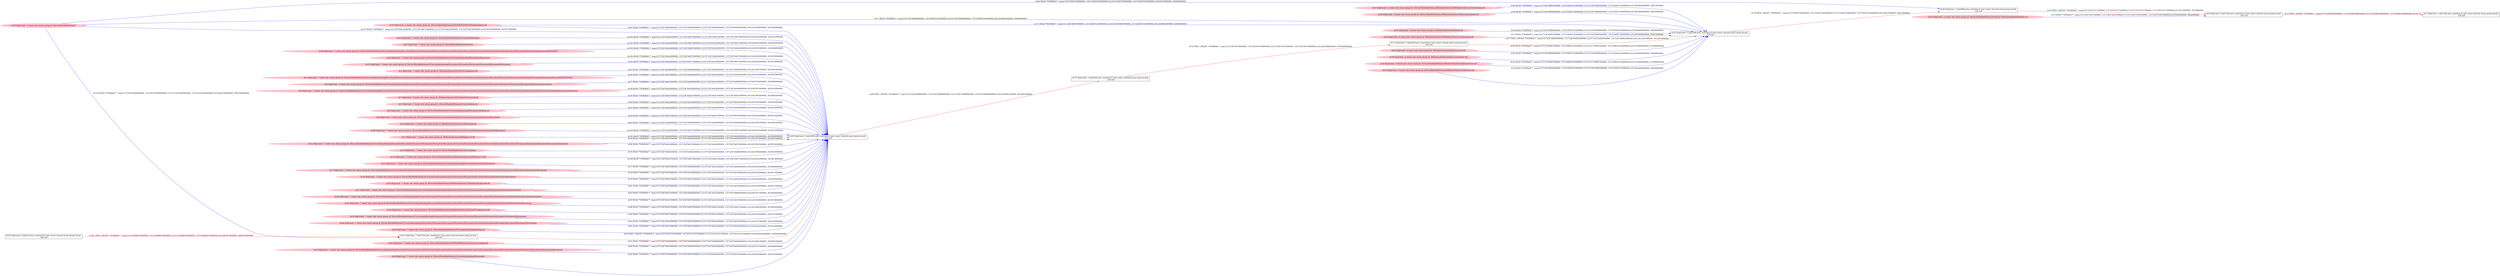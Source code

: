 digraph  {
rankdir=LR
"0"[color=black,label="id:0 HopCount: 0 pid:1528 proc_starttime:0 cmd: owner uid:null owner group id:null,\n null null", shape=box,style=solid];
"1"[color=black,label="id:1 HopCount: 1 pid:1344 proc_starttime:0 cmd: owner uid:null owner group id:null,\n null null", shape=box,style=solid];
"0" -> "1" [id=53,__obj="PROC_CREATE"color=red,label="id:53 PROC_CREATE **NORMAL**  seqs:[1557239380349000000, 1557239380349000000] T:[1557239380349000000, 1557239380349000000] relT:[0, 0]",style=solid];
"52"[color=pink,label="id:52 HopCount: -7 owner uid: owner group id: /Device/HarddiskVolume2/Users/admin/backup/Documents/Documents/Documents/Documents/Documents/Documents ", shape=oval,style=filled];
"39"[color=black,label="id:39 HopCount: -6 pid:5096 proc_starttime:0 cmd: owner uid:null owner group id:null,\n null null", shape=box,style=solid];
"52" -> "39" [id=54,__obj="READ"color=blue,label="id:54 READ **NORMAL**  seqs:[1557236744429000000, 1557236744677000000] T:[1557236744429000000, 1557236744677000000] relT:[2635920000000, 2635672000000]",style=solid];
"2"[color=pink,label="id:2 HopCount: -7 owner uid: owner group id: /Windows/System32/CoreUIComponents.dll ", shape=oval,style=filled];
"2" -> "39" [id=55,__obj="READ"color=blue,label="id:55 READ **NORMAL**  seqs:[1557236744448000000, 1557236744448000000] T:[1557236744448000000, 1557236744448000000] relT:[2635901000000, 2635901000000]",style=solid];
"3"[color=pink,label="id:3 HopCount: -7 owner uid: owner group id: /Device/HarddiskVolume2/Users/admin/backup/Documents/Documents/Documents/Documents/Documents/Documents/Documents/Documents/Documents/Documents/Documents/Documents/Documents/Documents/Documents/Documents/Documents/Documents ", shape=oval,style=filled];
"3" -> "39" [id=56,__obj="READ"color=blue,label="id:56 READ **NORMAL**  seqs:[1557236744435000000, 1557236744682000000] T:[1557236744435000000, 1557236744682000000] relT:[2635914000000, 2635667000000]",style=solid];
"4"[color=pink,label="id:4 HopCount: -7 owner uid: owner group id: /Device/HarddiskVolume2/Users/admin/backup/Documents/Documents/Documents/Documents/Documents/Documents/Documents/Documents/Documents/Documents/Documents/Documents/Documents/Documents ", shape=oval,style=filled];
"4" -> "39" [id=57,__obj="READ"color=blue,label="id:57 READ **NORMAL**  seqs:[1557236744433000000, 1557236744680000000] T:[1557236744433000000, 1557236744680000000] relT:[2635916000000, 2635669000000]",style=solid];
"6"[color=pink,label="id:6 HopCount: -7 owner uid: owner group id: /Device/HarddiskVolume2/Users/admin/backup/Documents/Documents/Documents/Documents/Documents/Documents/Documents/Documents/Documents/Documents/Documents/Documents/Documents/Documents/Documents/Documents/Documents/Documents/Documents ", shape=oval,style=filled];
"6" -> "39" [id=58,__obj="READ"color=blue,label="id:58 READ **NORMAL**  seqs:[1557236744436000000, 1557236744436000000] T:[1557236744436000000, 1557236744436000000] relT:[2635913000000, 2635913000000]",style=solid];
"7"[color=pink,label="id:7 HopCount: -7 owner uid: owner group id: /Windows/System32/TextInputFramework.dll ", shape=oval,style=filled];
"7" -> "39" [id=59,__obj="READ"color=blue,label="id:59 READ **NORMAL**  seqs:[1557236744447000000, 1557236744447000000] T:[1557236744447000000, 1557236744447000000] relT:[2635902000000, 2635902000000]",style=solid];
"5"[color=pink,label="id:5 HopCount: -7 owner uid: owner group id: /Device/HarddiskVolume2/Users/desktop.ini ", shape=oval,style=filled];
"5" -> "39" [id=60,__obj="READ"color=blue,label="id:60 READ **NORMAL**  seqs:[1557236744424000000, 1557236744424000000] T:[1557236744424000000, 1557236744424000000] relT:[2635925000000, 2635925000000]",style=solid];
"8"[color=pink,label="id:8 HopCount: -7 owner uid: owner group id: /Device/HarddiskVolume2/Users/admin/backup/Documents/desktop.ini ", shape=oval,style=filled];
"8" -> "39" [id=61,__obj="READ"color=blue,label="id:61 READ **NORMAL**  seqs:[1557236744426000000, 1557236744426000000] T:[1557236744426000000, 1557236744426000000] relT:[2635923000000, 2635923000000]",style=solid];
"9"[color=pink,label="id:9 HopCount: -7 owner uid: owner group id: /Device/HarddiskVolume2/Users/admin/backup/Documents/Documents/Documents/Documents ", shape=oval,style=filled];
"9" -> "39" [id=62,__obj="READ"color=blue,label="id:62 READ **NORMAL**  seqs:[1557236744427000000, 1557236744676000000] T:[1557236744427000000, 1557236744676000000] relT:[2635922000000, 2635673000000]",style=solid];
"10"[color=pink,label="id:10 HopCount: -7 owner uid: owner group id: /Windows/System32/CoreMessaging.dll ", shape=oval,style=filled];
"10" -> "39" [id=63,__obj="READ"color=blue,label="id:63 READ **NORMAL**  seqs:[1557236744448000000, 1557236744448000000] T:[1557236744448000000, 1557236744448000000] relT:[2635901000000, 2635901000000]",style=solid];
"23"[color=pink,label="id:23 HopCount: -3 owner uid: owner group id: /Device/HarddiskVolume2 ", shape=oval,style=filled];
"20"[color=black,label="id:20 HopCount: -2 pid:6844 proc_starttime:0 cmd: owner uid:null owner group id:null,\n null null", shape=box,style=solid];
"23" -> "20" [id=64,__obj="READ"color=blue,label="id:64 READ **NORMAL**  seqs:[1557239287599000000, 1557239287655000000] T:[1557239287599000000, 1557239287655000000] relT:[92750000000, 92694000000]",style=solid];
"11"[color=pink,label="id:11 HopCount: -7 owner uid: owner group id: /Windows/System32/Windows.UI.dll ", shape=oval,style=filled];
"11" -> "39" [id=65,__obj="READ"color=blue,label="id:65 READ **NORMAL**  seqs:[1557236744446000000, 1557236744446000000] T:[1557236744446000000, 1557236744446000000] relT:[2635903000000, 2635903000000]",style=solid];
"12"[color=pink,label="id:12 HopCount: -7 owner uid: owner group id: /Device/HarddiskVolume2/Users/admin/backup/Documents/Documents/Documents/Documents/Documents/Documents/Documents/Documents/Documents/Documents/Documents/Documents/Documents/Documents/Documents/Documents/Documents ", shape=oval,style=filled];
"12" -> "39" [id=66,__obj="READ"color=blue,label="id:66 READ **NORMAL**  seqs:[1557236744435000000, 1557236744682000000] T:[1557236744435000000, 1557236744682000000] relT:[2635914000000, 2635667000000]",style=solid];
"13"[color=black,label="id:13 HopCount: -4 pid:8164 proc_starttime:0 cmd: owner uid:null owner group id:null,\n null null", shape=box,style=solid];
"22"[color=black,label="id:22 HopCount: -3 pid:5500 proc_starttime:0 cmd: owner uid:null owner group id:null,\n null null", shape=box,style=solid];
"13" -> "22" [id=67,__obj="PROC_CREATE"color=red,label="id:67 PROC_CREATE **NORMAL**  seqs:[1557236744962000000, 1557236744962000000] T:[1557236744962000000, 1557236744962000000] relT:[2635387000000, 2635387000000]",style=solid];
"14"[color=pink,label="id:14 HopCount: -7 owner uid: owner group id: /Device/HarddiskVolume2/Users/admin ", shape=oval,style=filled];
"14" -> "39" [id=68,__obj="READ"color=blue,label="id:68 READ **NORMAL**  seqs:[1557236744424000000, 1557236744673000000] T:[1557236744424000000, 1557236744673000000] relT:[2635925000000, 2635676000000]",style=solid];
"15"[color=pink,label="id:15 HopCount: -4 owner uid: owner group id: /Windows/System32/biwinrt.dll ", shape=oval,style=filled];
"15" -> "22" [id=69,__obj="READ"color=blue,label="id:69 READ **NORMAL**  seqs:[1557236749666000000, 1557239287523000000] T:[1557236749666000000, 1557239287523000000] relT:[2630683000000, 92826000000]",style=solid];
"16"[color=pink,label="id:16 HopCount: -7 owner uid: owner group id: /Device/HarddiskVolume2/Windows/System32/Windows.UI.dll ", shape=oval,style=filled];
"16" -> "39" [id=70,__obj="READ"color=blue,label="id:70 READ **NORMAL**  seqs:[1557236744445000000, 1557236744446000000] T:[1557236744445000000, 1557236744446000000] relT:[2635904000000, 2635903000000]",style=solid];
"23" -> "22" [id=71,__obj="READ"color=blue,label="id:71 READ **NORMAL**  seqs:[1557236749668000000, 1557239287525000000] T:[1557236749668000000, 1557239287525000000] relT:[2630681000000, 92824000000]",style=solid];
"18"[color=pink,label="id:18 HopCount: -4 owner uid: owner group id: /Windows/System32/Windows.Devices.Enumeration.dll ", shape=oval,style=filled];
"18" -> "22" [id=72,__obj="READ"color=blue,label="id:72 READ **NORMAL**  seqs:[1557236749665000000, 1557239287522000000] T:[1557236749665000000, 1557239287522000000] relT:[2630684000000, 92827000000]",style=solid];
"19"[color=pink,label="id:19 HopCount: -4 owner uid: owner group id: /Device/HarddiskVolume2/WINDOWS/SYSTEM32/kernelbase.dll ", shape=oval,style=filled];
"19" -> "22" [id=73,__obj="READ"color=blue,label="id:73 READ **NORMAL**  seqs:[1557236749667000000, 1557239287525000000] T:[1557236749667000000, 1557239287525000000] relT:[2630682000000, 92824000000]",style=solid];
"20" -> "0" [id=74,__obj="PROC_CREATE"color=red,label="id:74 PROC_CREATE **NORMAL**  seqs:[1557239374377000000, 1557239374377000000] T:[1557239374377000000, 1557239374377000000] relT:[5972000000, 5972000000]",style=solid];
"21"[color=pink,label="id:21 HopCount: -2 owner uid: owner group id: /Device/HarddiskVolume2/Program Files/mozilla/firefox/firefox.exe ", shape=oval,style=filled];
"21" -> "0" [id=75,__obj="READ"color=blue,label="id:75 READ **NORMAL**  seqs:[1557239374387000000, 1557239374387000000] T:[1557239374387000000, 1557239374387000000] relT:[5962000000, 5962000000]",style=solid];
"22" -> "20" [id=76,__obj="PROC_CREATE"color=red,label="id:76 PROC_CREATE **NORMAL**  seqs:[1557239287536000000, 1557239287536000000] T:[1557239287536000000, 1557239287536000000] relT:[92813000000, 92813000000]",style=solid];
"17"[color=pink,label="id:17 HopCount: -7 owner uid: owner group id: /Device/HarddiskVolume2/Users/admin/backup/Documents/Documents/Documents/Documents/Documents/Documents/Documents/Documents/Documents/Documents/Documents/Documents/Documents ", shape=oval,style=filled];
"17" -> "39" [id=77,__obj="READ"color=blue,label="id:77 READ **NORMAL**  seqs:[1557236744433000000, 1557236744680000000] T:[1557236744433000000, 1557236744680000000] relT:[2635916000000, 2635669000000]",style=solid];
"24"[color=pink,label="id:24 HopCount: -7 owner uid: owner group id: /Device/HarddiskVolume2/Users/admin/backup/Documents/Documents/Documents/Documents/Documents/Documents/Documents ", shape=oval,style=filled];
"24" -> "39" [id=78,__obj="READ"color=blue,label="id:78 READ **NORMAL**  seqs:[1557236744430000000, 1557236744678000000] T:[1557236744430000000, 1557236744678000000] relT:[2635919000000, 2635671000000]",style=solid];
"25"[color=pink,label="id:25 HopCount: -7 owner uid: owner group id: /Device/HarddiskVolume2/Windows/System32/TextInputFramework.dll ", shape=oval,style=filled];
"25" -> "39" [id=79,__obj="READ"color=blue,label="id:79 READ **NORMAL**  seqs:[1557236744447000000, 1557236744447000000] T:[1557236744447000000, 1557236744447000000] relT:[2635902000000, 2635902000000]",style=solid];
"26"[color=pink,label="id:26 HopCount: -4 owner uid: owner group id: /Windows/System32/deviceaccess.dll ", shape=oval,style=filled];
"26" -> "22" [id=80,__obj="READ"color=blue,label="id:80 READ **NORMAL**  seqs:[1557237709467000000, 1557238852543000000] T:[1557237709467000000, 1557238852543000000] relT:[1670882000000, 527806000000]",style=solid];
"27"[color=pink,label="id:27 HopCount: -7 owner uid: owner group id: /Device/HarddiskVolume2/Users/admin/backup/Documents/Documents/Documents/Documents/Documents/Documents/Documents/Documents ", shape=oval,style=filled];
"27" -> "39" [id=81,__obj="READ"color=blue,label="id:81 READ **NORMAL**  seqs:[1557236744430000000, 1557236744678000000] T:[1557236744430000000, 1557236744678000000] relT:[2635919000000, 2635671000000]",style=solid];
"28"[color=pink,label="id:28 HopCount: -4 owner uid: owner group id: /Windows/System32/deviceassociation.dll ", shape=oval,style=filled];
"28" -> "22" [id=82,__obj="READ"color=blue,label="id:82 READ **NORMAL**  seqs:[1557236749666000000, 1557239287523000000] T:[1557236749666000000, 1557239287523000000] relT:[2630683000000, 92826000000]",style=solid];
"29"[color=pink,label="id:29 HopCount: -7 owner uid: owner group id: /Device/HarddiskVolume2/Users/admin/backup/Documents/Documents/Documents/Documents/Documents/Documents/Documents/Documents/Documents/Documents/Documents/Documents ", shape=oval,style=filled];
"29" -> "39" [id=83,__obj="READ"color=blue,label="id:83 READ **NORMAL**  seqs:[1557236744432000000, 1557236744680000000] T:[1557236744432000000, 1557236744680000000] relT:[2635917000000, 2635669000000]",style=solid];
"30"[color=pink,label="id:30 HopCount: -4 owner uid: owner group id: /Device/HarddiskVolume2/Windows/System32/deviceaccess.dll ", shape=oval,style=filled];
"30" -> "22" [id=84,__obj="READ"color=blue,label="id:84 READ **NORMAL**  seqs:[1557237709467000000, 1557238852543000000] T:[1557237709467000000, 1557238852543000000] relT:[1670882000000, 527806000000]",style=solid];
"32"[color=pink,label="id:32 HopCount: -4 owner uid: owner group id: /Device/HarddiskVolume2/Windows/System32/biwinrt.dll ", shape=oval,style=filled];
"32" -> "22" [id=85,__obj="READ"color=blue,label="id:85 READ **NORMAL**  seqs:[1557236749665000000, 1557239287523000000] T:[1557236749665000000, 1557239287523000000] relT:[2630684000000, 92826000000]",style=solid];
"33"[color=pink,label="id:33 HopCount: -4 owner uid: owner group id: /Device/HarddiskVolume2/Windows/System32/Windows.Devices.Enumeration.dll ", shape=oval,style=filled];
"33" -> "22" [id=86,__obj="READ"color=blue,label="id:86 READ **NORMAL**  seqs:[1557236749665000000, 1557239287522000000] T:[1557236749665000000, 1557239287522000000] relT:[2630684000000, 92827000000]",style=solid];
"31"[color=pink,label="id:31 HopCount: -7 owner uid: owner group id: /Device/HarddiskVolume2/Users/admin/backup/Documents/Documents/Documents/Documents/Documents/Documents/Documents/Documents/Documents/Documents ", shape=oval,style=filled];
"31" -> "39" [id=87,__obj="READ"color=blue,label="id:87 READ **NORMAL**  seqs:[1557236744431000000, 1557236744679000000] T:[1557236744431000000, 1557236744679000000] relT:[2635918000000, 2635670000000]",style=solid];
"34"[color=pink,label="id:34 HopCount: -7 owner uid: owner group id: /Device/HarddiskVolume2/Windows/System32/CoreUIComponents.dll ", shape=oval,style=filled];
"34" -> "39" [id=88,__obj="READ"color=blue,label="id:88 READ **NORMAL**  seqs:[1557236744447000000, 1557236744447000000] T:[1557236744447000000, 1557236744447000000] relT:[2635902000000, 2635902000000]",style=solid];
"35"[color=pink,label="id:35 HopCount: -7 owner uid: owner group id: /Device/HarddiskVolume2/Users/admin/backup/Documents/Documents/Documents/Documents/Documents/Documents/Documents/Documents/Documents ", shape=oval,style=filled];
"35" -> "39" [id=89,__obj="READ"color=blue,label="id:89 READ **NORMAL**  seqs:[1557236744431000000, 1557236744678000000] T:[1557236744431000000, 1557236744678000000] relT:[2635918000000, 2635671000000]",style=solid];
"36"[color=pink,label="id:36 HopCount: -4 owner uid: owner group id: /Device/HarddiskVolume2/Windows/System32/deviceassociation.dll ", shape=oval,style=filled];
"36" -> "22" [id=90,__obj="READ"color=blue,label="id:90 READ **NORMAL**  seqs:[1557236749666000000, 1557239287524000000] T:[1557236749666000000, 1557239287524000000] relT:[2630683000000, 92825000000]",style=solid];
"19" -> "39" [id=91,__obj="READ"color=blue,label="id:91 READ **NORMAL**  seqs:[1557236744449000000, 1557236744449000000] T:[1557236744449000000, 1557236744449000000] relT:[2635900000000, 2635900000000]",style=solid];
"37"[color=black,label="id:37 HopCount: -5 pid:6404 proc_starttime:0 cmd: owner uid:null owner group id:null,\n null null", shape=box,style=solid];
"37" -> "13" [id=92,__obj="PROC_CREATE"color=red,label="id:92 PROC_CREATE **NORMAL**  seqs:[1557236744705000000, 1557236744705000000] T:[1557236744705000000, 1557236744705000000] relT:[2635644000000, 2635644000000]",style=solid];
"38"[color=pink,label="id:38 HopCount: -7 owner uid: owner group id: /Device/HarddiskVolume2/Users/admin/backup/Documents/Documents/Documents/Documents/Documents/Documents/Documents/Documents/Documents/Documents/Documents ", shape=oval,style=filled];
"38" -> "39" [id=93,__obj="READ"color=blue,label="id:93 READ **NORMAL**  seqs:[1557236744432000000, 1557236744679000000] T:[1557236744432000000, 1557236744679000000] relT:[2635917000000, 2635670000000]",style=solid];
"39" -> "37" [id=94,__obj="PROC_CREATE"color=red,label="id:94 PROC_CREATE **NORMAL**  seqs:[1557236744688000000, 1557236744688000000] T:[1557236744688000000, 1557236744688000000] relT:[2635661000000, 2635661000000]",style=solid];
"40"[color=pink,label="id:40 HopCount: -7 owner uid: owner group id: /Device/HarddiskVolume2/Users/admin/backup/desktop.ini ", shape=oval,style=filled];
"40" -> "39" [id=95,__obj="READ"color=blue,label="id:95 READ **NORMAL**  seqs:[1557236744425000000, 1557236744425000000] T:[1557236744425000000, 1557236744425000000] relT:[2635924000000, 2635924000000]",style=solid];
"41"[color=black,label="id:41 HopCount: -7 pid:4704 proc_starttime:0 cmd: owner uid:null owner group id:null,\n null null", shape=box,style=solid];
"41" -> "39" [id=96,__obj="PROC_CREATE"color=red,label="id:96 PROC_CREATE **NORMAL**  seqs:[1557236743767000000, 1557236743767000000] T:[1557236743767000000, 1557236743767000000] relT:[2636582000000, 2636582000000]",style=solid];
"42"[color=pink,label="id:42 HopCount: -7 owner uid: owner group id: /Device/HarddiskVolume2/WINDOWS/system32/coremessaging.dll ", shape=oval,style=filled];
"42" -> "39" [id=97,__obj="READ"color=blue,label="id:97 READ **NORMAL**  seqs:[1557236744448000000, 1557236744448000000] T:[1557236744448000000, 1557236744448000000] relT:[2635901000000, 2635901000000]",style=solid];
"43"[color=pink,label="id:43 HopCount: -7 owner uid: owner group id: /Device/HarddiskVolume2/Users/admin/backup/Documents/Documents/Documents/Documents/Documents/Documents/Documents/Documents/Documents/Documents/Documents/Documents/Documents/Documents/Documents/Documents ", shape=oval,style=filled];
"43" -> "39" [id=98,__obj="READ"color=blue,label="id:98 READ **NORMAL**  seqs:[1557236744434000000, 1557236744681000000] T:[1557236744434000000, 1557236744681000000] relT:[2635915000000, 2635668000000]",style=solid];
"44"[color=pink,label="id:44 HopCount: -7 owner uid: owner group id: /Device/HarddiskVolume2/Users/admin/backup/Documents ", shape=oval,style=filled];
"44" -> "39" [id=99,__obj="READ"color=blue,label="id:99 READ **NORMAL**  seqs:[1557236744426000000, 1557236744674000000] T:[1557236744426000000, 1557236744674000000] relT:[2635923000000, 2635675000000]",style=solid];
"45"[color=pink,label="id:45 HopCount: -7 owner uid: owner group id: /Device/HarddiskVolume2/Users/admin/backup ", shape=oval,style=filled];
"45" -> "39" [id=100,__obj="READ"color=blue,label="id:100 READ **NORMAL**  seqs:[1557236744425000000, 1557236744674000000] T:[1557236744425000000, 1557236744674000000] relT:[2635924000000, 2635675000000]",style=solid];
"46"[color=black,label="id:46 HopCount: -8 pid:452 proc_starttime:0 cmd: owner uid:null owner group id:null,\n null null", shape=box,style=solid];
"46" -> "41" [id=101,__obj="PROC_CREATE"color=red,label="id:101 PROC_CREATE **NORMAL**  seqs:[1557236486470000000, 1557236486470000000] T:[1557236486470000000, 1557236486470000000] relT:[2893879000000, 2893879000000]",style=solid];
"47"[color=pink,label="id:47 HopCount: -7 owner uid: owner group id: /Device/HarddiskVolume2/Users ", shape=oval,style=filled];
"47" -> "39" [id=102,__obj="READ"color=blue,label="id:102 READ **NORMAL**  seqs:[1557236744424000000, 1557236744673000000] T:[1557236744424000000, 1557236744673000000] relT:[2635925000000, 2635676000000]",style=solid];
"23" -> "41" [id=103,__obj="READ"color=blue,label="id:103 READ **NORMAL**  seqs:[1557236743649000000, 1557236743649000000] T:[1557236743649000000, 1557236743649000000] relT:[2636700000000, 2636700000000]",style=solid];
"48"[color=pink,label="id:48 HopCount: -7 owner uid: owner group id: /Device/HarddiskVolume2/Users/admin/backup/Documents/Documents/Documents/Documents/Documents ", shape=oval,style=filled];
"48" -> "39" [id=104,__obj="READ"color=blue,label="id:104 READ **NORMAL**  seqs:[1557236744428000000, 1557236744677000000] T:[1557236744428000000, 1557236744677000000] relT:[2635921000000, 2635672000000]",style=solid];
"49"[color=pink,label="id:49 HopCount: -7 owner uid: owner group id: /Device/HarddiskVolume2/Users/admin/backup/Documents/Documents/Documents/Documents/Documents/Documents/Documents/Documents/Documents/Documents/Documents/Documents/Documents/Documents/Documents ", shape=oval,style=filled];
"49" -> "39" [id=105,__obj="READ"color=blue,label="id:105 READ **NORMAL**  seqs:[1557236744434000000, 1557236744681000000] T:[1557236744434000000, 1557236744681000000] relT:[2635915000000, 2635668000000]",style=solid];
"50"[color=pink,label="id:50 HopCount: -7 owner uid: owner group id: /Device/HarddiskVolume2/Users/admin/backup/Documents/Documents ", shape=oval,style=filled];
"50" -> "39" [id=106,__obj="READ"color=blue,label="id:106 READ **NORMAL**  seqs:[1557236744426000000, 1557236744675000000] T:[1557236744426000000, 1557236744675000000] relT:[2635923000000, 2635674000000]",style=solid];
"23" -> "39" [id=107,__obj="READ"color=blue,label="id:107 READ **NORMAL**  seqs:[1557236744423000000, 1557236744672000000] T:[1557236744423000000, 1557236744672000000] relT:[2635926000000, 2635677000000]",style=solid];
"51"[color=pink,label="id:51 HopCount: -7 owner uid: owner group id: /Device/HarddiskVolume2/Users/admin/backup/Documents/Documents/Documents ", shape=oval,style=filled];
"51" -> "39" [id=108,__obj="READ"color=blue,label="id:108 READ **NORMAL**  seqs:[1557236744427000000, 1557236744675000000] T:[1557236744427000000, 1557236744675000000] relT:[2635922000000, 2635674000000]",style=solid];
}